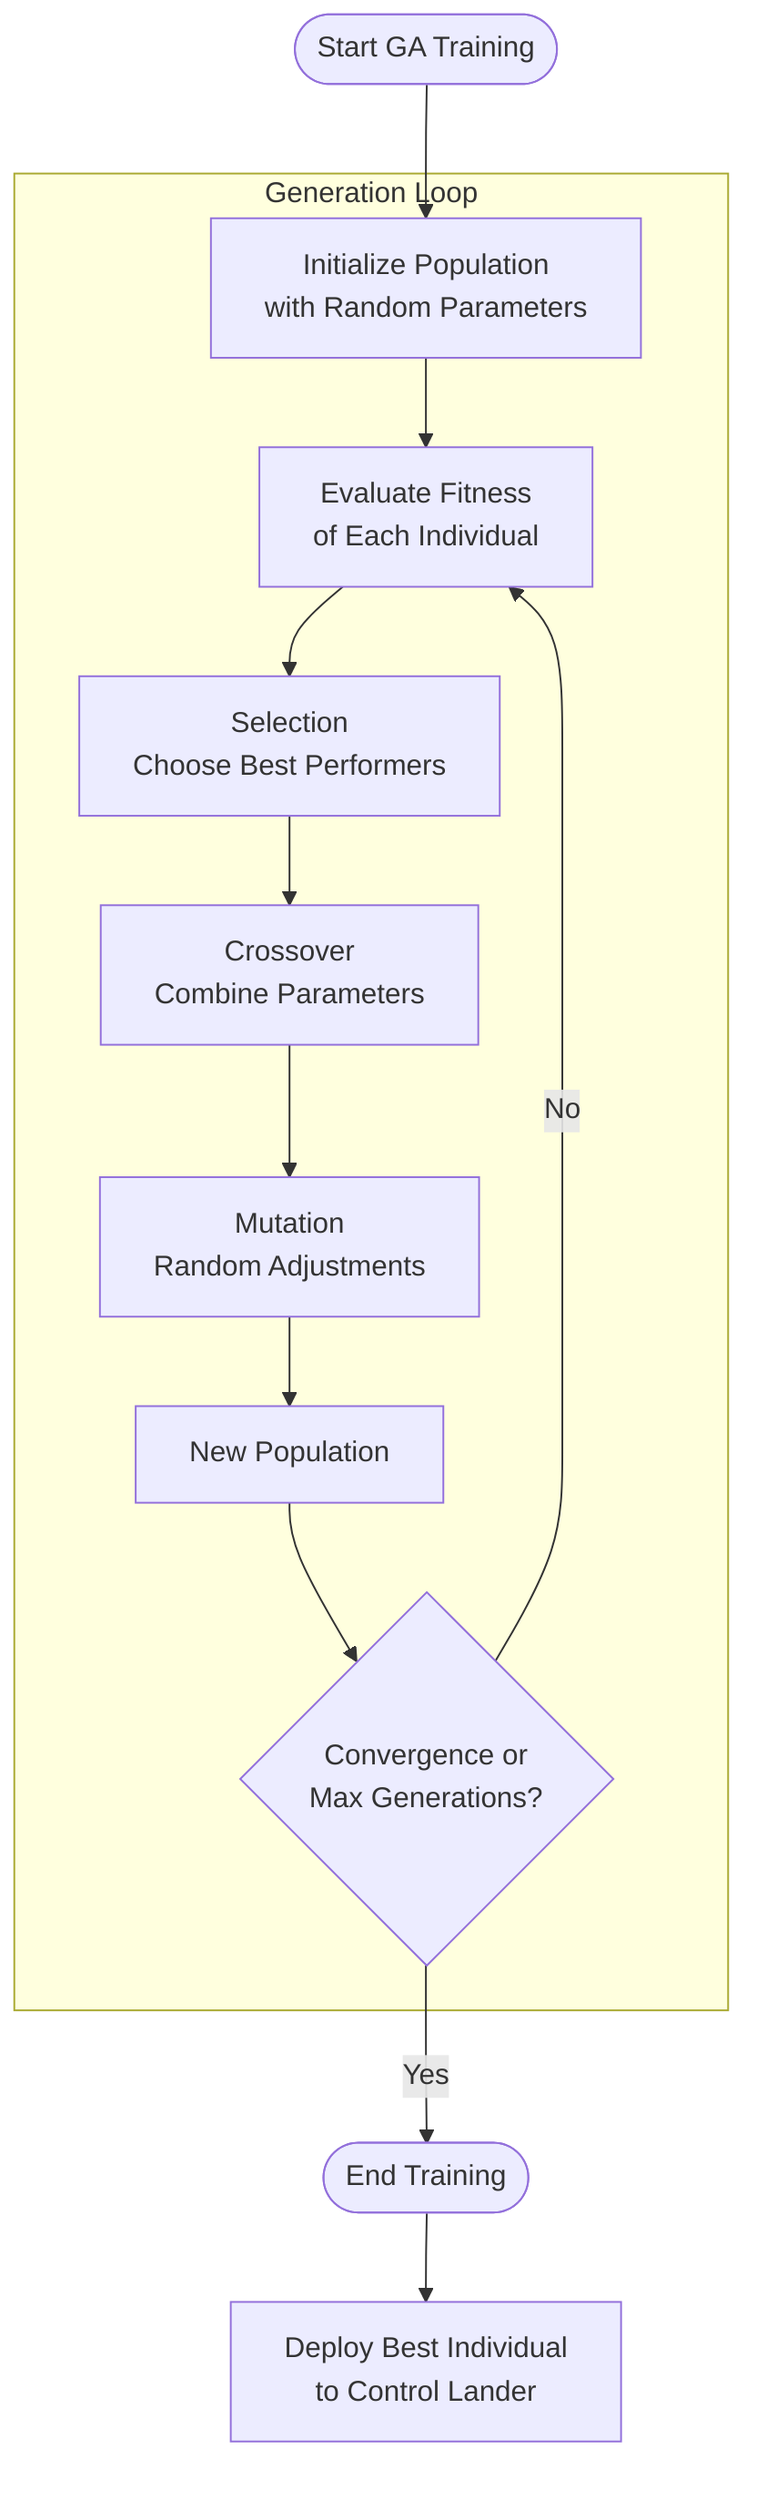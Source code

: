 flowchart TB
    start([Start GA Training]):::secondary --> init[Initialize Population<br>with Random Parameters]

    subgraph "Generation Loop"
        init --> evaluate[Evaluate Fitness<br>of Each Individual]
        evaluate --> selection[Selection<br>Choose Best Performers]:::tertiary
        selection --> crossover[Crossover<br>Combine Parameters]:::tertiary
        crossover --> mutation[Mutation<br>Random Adjustments]:::tertiary
        mutation --> new_pop[New Population]
        new_pop --> check{Convergence or<br>Max Generations?}:::decision
        check -->|No| evaluate
    end

    check -->|Yes| finish([End Training]):::secondary
    finish --> deploy[Deploy Best Individual<br>to Control Lander]

%%    subgraph "Population Details"
%%        pop1[Population Size: 100]:::quaternary
%%        pop2[Mutation Rate: 0.1]:::quaternary
%%        pop3[Mutation Strength: 0.3]:::quaternary
%%    end

%%    subgraph "Selection Methods"
%%        sel1[Elitism]:::quaternary
%%        sel2[Tournament Selection]:::quaternary
%%        sel3[Roulette Wheel]:::quaternary
%%    end

%%    subgraph "Crossover Types"
%%        cross1[Single-Point]:::quaternary
%%        cross2[Uniform]:::quaternary
%%        cross3[Arithmetic]:::quaternary
%%    end